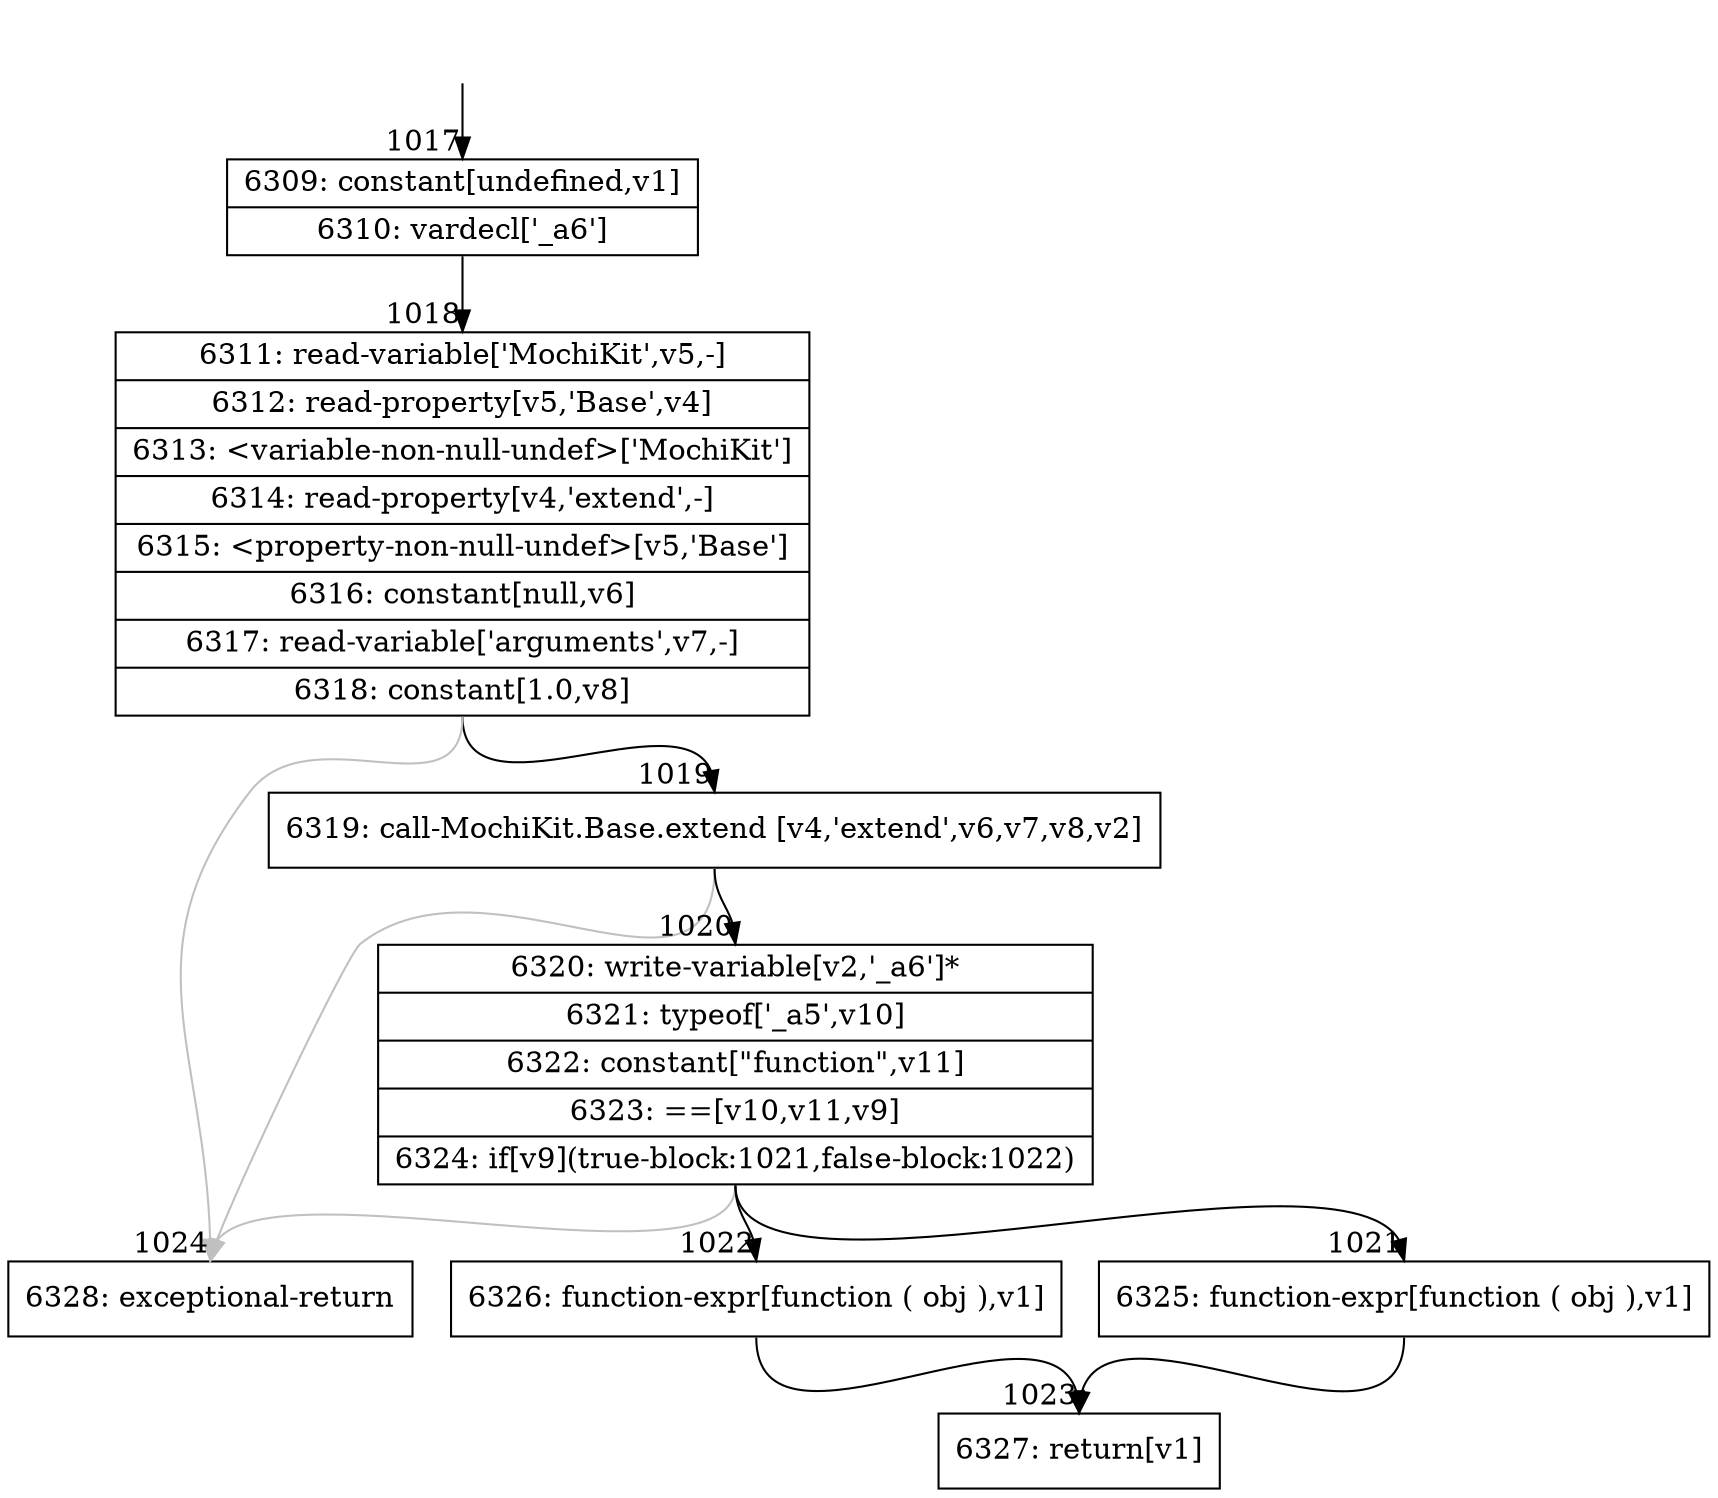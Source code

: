 digraph {
rankdir="TD"
BB_entry70[shape=none,label=""];
BB_entry70 -> BB1017 [tailport=s, headport=n, headlabel="    1017"]
BB1017 [shape=record label="{6309: constant[undefined,v1]|6310: vardecl['_a6']}" ] 
BB1017 -> BB1018 [tailport=s, headport=n, headlabel="      1018"]
BB1018 [shape=record label="{6311: read-variable['MochiKit',v5,-]|6312: read-property[v5,'Base',v4]|6313: \<variable-non-null-undef\>['MochiKit']|6314: read-property[v4,'extend',-]|6315: \<property-non-null-undef\>[v5,'Base']|6316: constant[null,v6]|6317: read-variable['arguments',v7,-]|6318: constant[1.0,v8]}" ] 
BB1018 -> BB1019 [tailport=s, headport=n, headlabel="      1019"]
BB1018 -> BB1024 [tailport=s, headport=n, color=gray, headlabel="      1024"]
BB1019 [shape=record label="{6319: call-MochiKit.Base.extend [v4,'extend',v6,v7,v8,v2]}" ] 
BB1019 -> BB1020 [tailport=s, headport=n, headlabel="      1020"]
BB1019 -> BB1024 [tailport=s, headport=n, color=gray]
BB1020 [shape=record label="{6320: write-variable[v2,'_a6']*|6321: typeof['_a5',v10]|6322: constant[\"function\",v11]|6323: ==[v10,v11,v9]|6324: if[v9](true-block:1021,false-block:1022)}" ] 
BB1020 -> BB1021 [tailport=s, headport=n, headlabel="      1021"]
BB1020 -> BB1022 [tailport=s, headport=n, headlabel="      1022"]
BB1020 -> BB1024 [tailport=s, headport=n, color=gray]
BB1021 [shape=record label="{6325: function-expr[function ( obj ),v1]}" ] 
BB1021 -> BB1023 [tailport=s, headport=n, headlabel="      1023"]
BB1022 [shape=record label="{6326: function-expr[function ( obj ),v1]}" ] 
BB1022 -> BB1023 [tailport=s, headport=n]
BB1023 [shape=record label="{6327: return[v1]}" ] 
BB1024 [shape=record label="{6328: exceptional-return}" ] 
//#$~ 454
}
